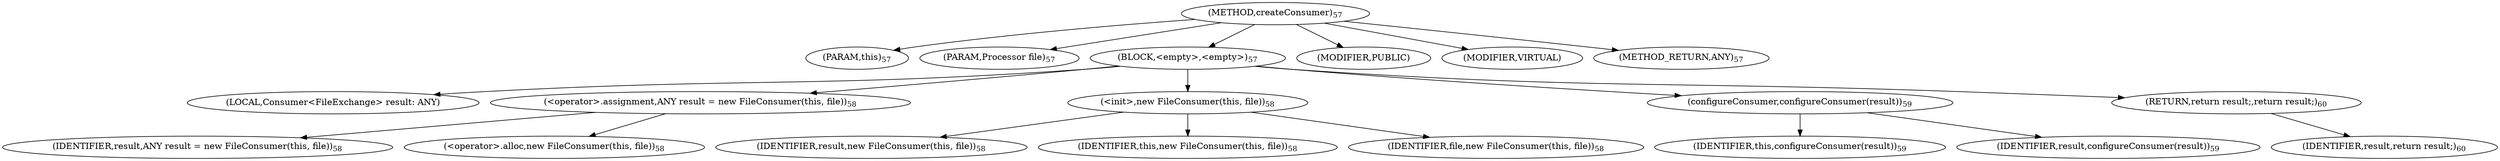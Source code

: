 digraph "createConsumer" {  
"69" [label = <(METHOD,createConsumer)<SUB>57</SUB>> ]
"11" [label = <(PARAM,this)<SUB>57</SUB>> ]
"70" [label = <(PARAM,Processor file)<SUB>57</SUB>> ]
"71" [label = <(BLOCK,&lt;empty&gt;,&lt;empty&gt;)<SUB>57</SUB>> ]
"13" [label = <(LOCAL,Consumer&lt;FileExchange&gt; result: ANY)> ]
"72" [label = <(&lt;operator&gt;.assignment,ANY result = new FileConsumer(this, file))<SUB>58</SUB>> ]
"73" [label = <(IDENTIFIER,result,ANY result = new FileConsumer(this, file))<SUB>58</SUB>> ]
"74" [label = <(&lt;operator&gt;.alloc,new FileConsumer(this, file))<SUB>58</SUB>> ]
"75" [label = <(&lt;init&gt;,new FileConsumer(this, file))<SUB>58</SUB>> ]
"12" [label = <(IDENTIFIER,result,new FileConsumer(this, file))<SUB>58</SUB>> ]
"10" [label = <(IDENTIFIER,this,new FileConsumer(this, file))<SUB>58</SUB>> ]
"76" [label = <(IDENTIFIER,file,new FileConsumer(this, file))<SUB>58</SUB>> ]
"77" [label = <(configureConsumer,configureConsumer(result))<SUB>59</SUB>> ]
"14" [label = <(IDENTIFIER,this,configureConsumer(result))<SUB>59</SUB>> ]
"78" [label = <(IDENTIFIER,result,configureConsumer(result))<SUB>59</SUB>> ]
"79" [label = <(RETURN,return result;,return result;)<SUB>60</SUB>> ]
"80" [label = <(IDENTIFIER,result,return result;)<SUB>60</SUB>> ]
"81" [label = <(MODIFIER,PUBLIC)> ]
"82" [label = <(MODIFIER,VIRTUAL)> ]
"83" [label = <(METHOD_RETURN,ANY)<SUB>57</SUB>> ]
  "69" -> "11" 
  "69" -> "70" 
  "69" -> "71" 
  "69" -> "81" 
  "69" -> "82" 
  "69" -> "83" 
  "71" -> "13" 
  "71" -> "72" 
  "71" -> "75" 
  "71" -> "77" 
  "71" -> "79" 
  "72" -> "73" 
  "72" -> "74" 
  "75" -> "12" 
  "75" -> "10" 
  "75" -> "76" 
  "77" -> "14" 
  "77" -> "78" 
  "79" -> "80" 
}
